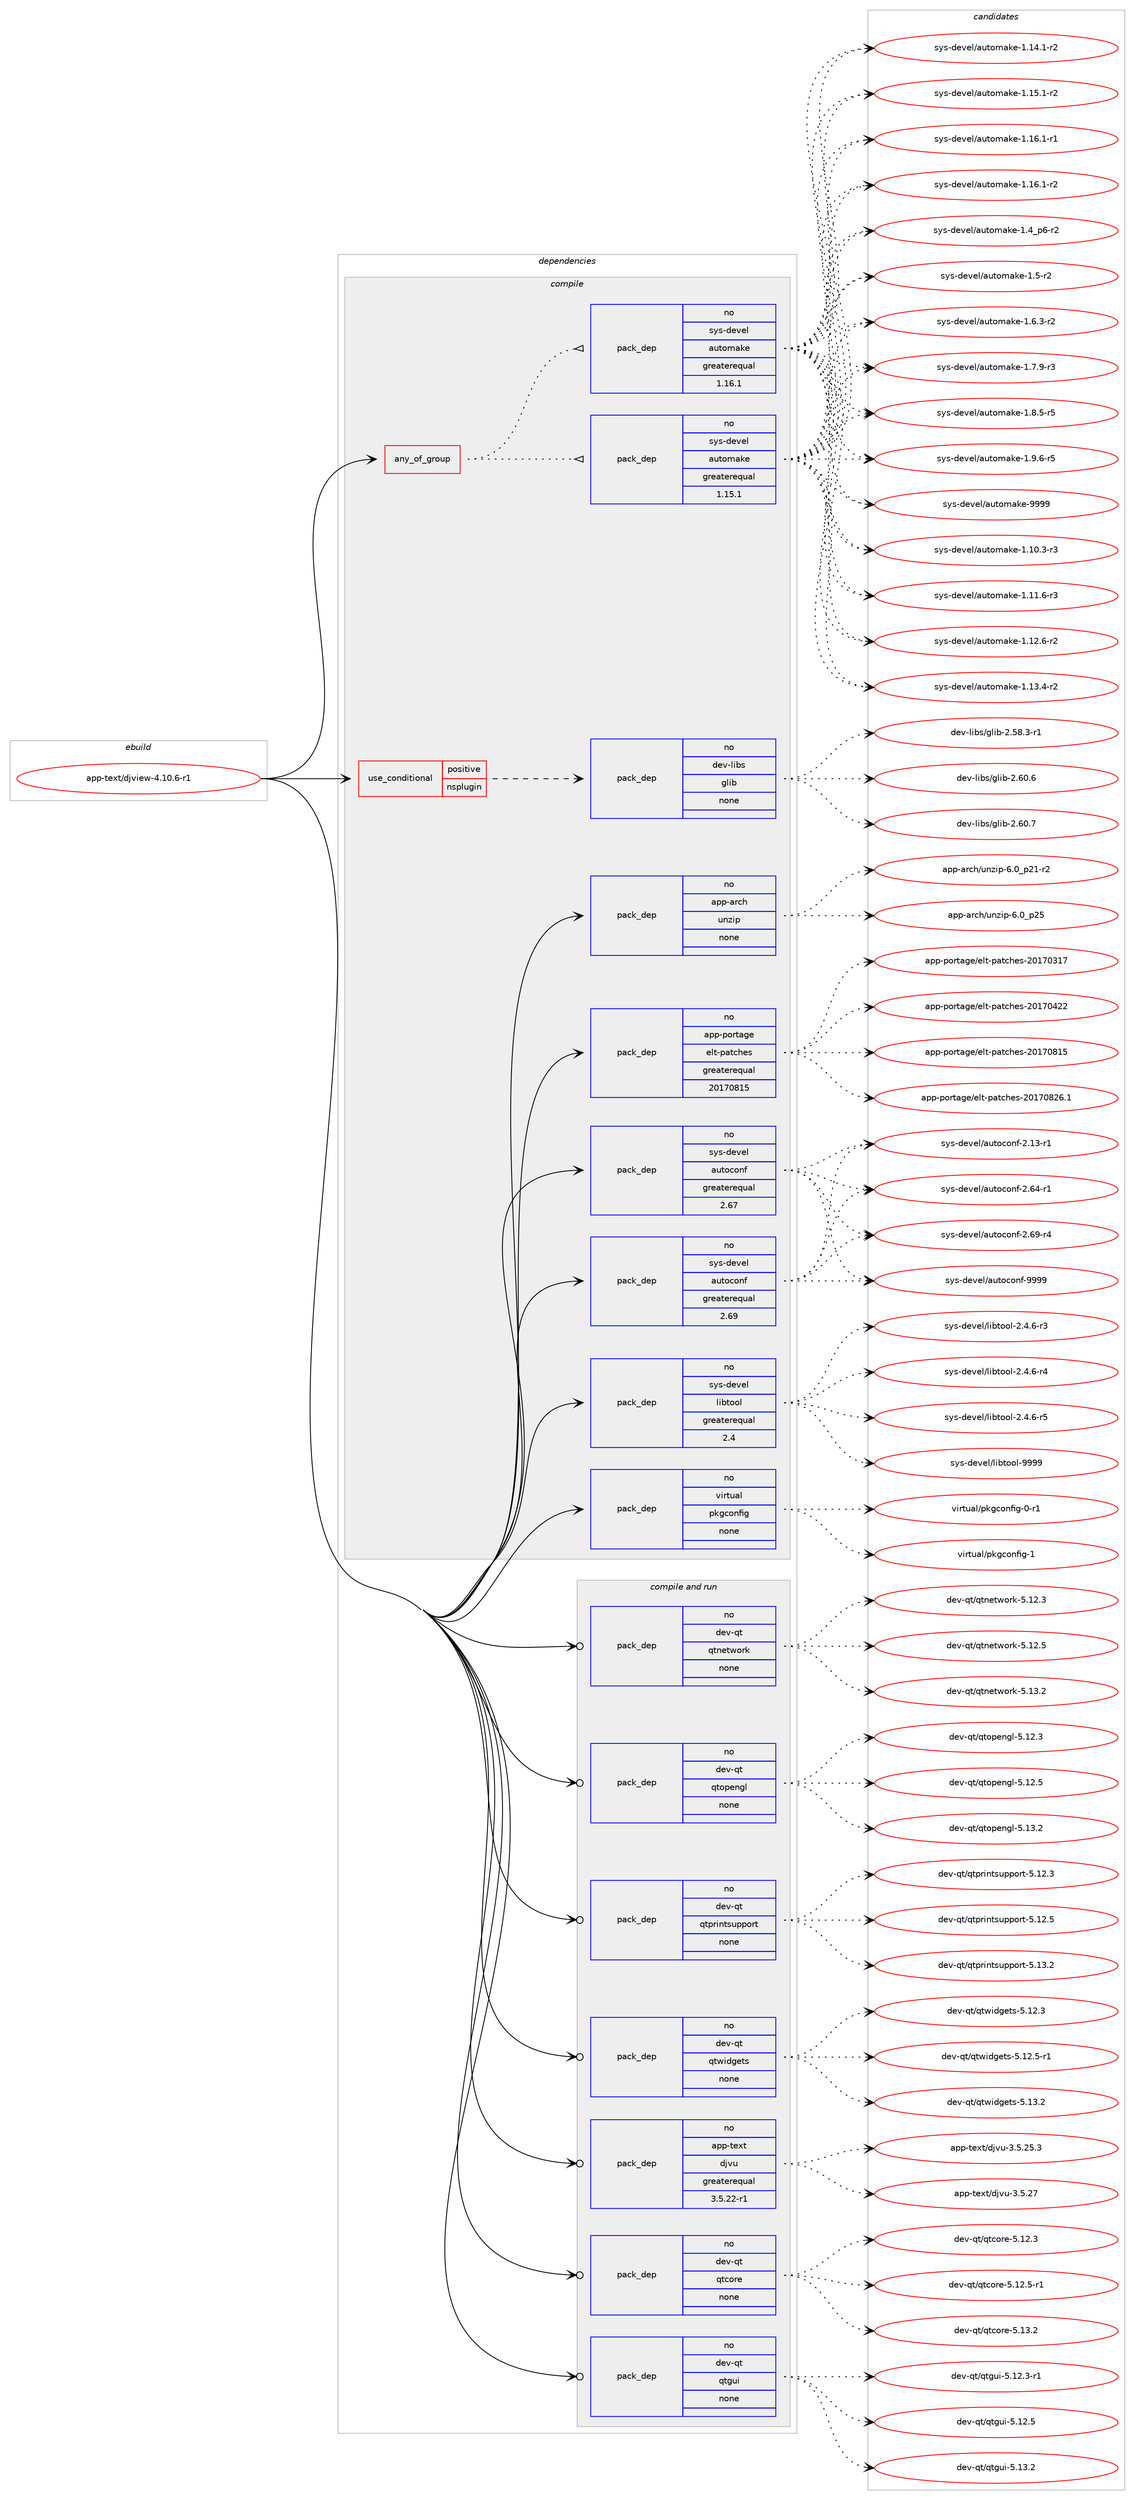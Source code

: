 digraph prolog {

# *************
# Graph options
# *************

newrank=true;
concentrate=true;
compound=true;
graph [rankdir=LR,fontname=Helvetica,fontsize=10,ranksep=1.5];#, ranksep=2.5, nodesep=0.2];
edge  [arrowhead=vee];
node  [fontname=Helvetica,fontsize=10];

# **********
# The ebuild
# **********

subgraph cluster_leftcol {
color=gray;
rank=same;
label=<<i>ebuild</i>>;
id [label="app-text/djview-4.10.6-r1", color=red, width=4, href="../app-text/djview-4.10.6-r1.svg"];
}

# ****************
# The dependencies
# ****************

subgraph cluster_midcol {
color=gray;
label=<<i>dependencies</i>>;
subgraph cluster_compile {
fillcolor="#eeeeee";
style=filled;
label=<<i>compile</i>>;
subgraph any8860 {
dependency508158 [label=<<TABLE BORDER="0" CELLBORDER="1" CELLSPACING="0" CELLPADDING="4"><TR><TD CELLPADDING="10">any_of_group</TD></TR></TABLE>>, shape=none, color=red];subgraph pack377732 {
dependency508159 [label=<<TABLE BORDER="0" CELLBORDER="1" CELLSPACING="0" CELLPADDING="4" WIDTH="220"><TR><TD ROWSPAN="6" CELLPADDING="30">pack_dep</TD></TR><TR><TD WIDTH="110">no</TD></TR><TR><TD>sys-devel</TD></TR><TR><TD>automake</TD></TR><TR><TD>greaterequal</TD></TR><TR><TD>1.16.1</TD></TR></TABLE>>, shape=none, color=blue];
}
dependency508158:e -> dependency508159:w [weight=20,style="dotted",arrowhead="oinv"];
subgraph pack377733 {
dependency508160 [label=<<TABLE BORDER="0" CELLBORDER="1" CELLSPACING="0" CELLPADDING="4" WIDTH="220"><TR><TD ROWSPAN="6" CELLPADDING="30">pack_dep</TD></TR><TR><TD WIDTH="110">no</TD></TR><TR><TD>sys-devel</TD></TR><TR><TD>automake</TD></TR><TR><TD>greaterequal</TD></TR><TR><TD>1.15.1</TD></TR></TABLE>>, shape=none, color=blue];
}
dependency508158:e -> dependency508160:w [weight=20,style="dotted",arrowhead="oinv"];
}
id:e -> dependency508158:w [weight=20,style="solid",arrowhead="vee"];
subgraph cond121242 {
dependency508161 [label=<<TABLE BORDER="0" CELLBORDER="1" CELLSPACING="0" CELLPADDING="4"><TR><TD ROWSPAN="3" CELLPADDING="10">use_conditional</TD></TR><TR><TD>positive</TD></TR><TR><TD>nsplugin</TD></TR></TABLE>>, shape=none, color=red];
subgraph pack377734 {
dependency508162 [label=<<TABLE BORDER="0" CELLBORDER="1" CELLSPACING="0" CELLPADDING="4" WIDTH="220"><TR><TD ROWSPAN="6" CELLPADDING="30">pack_dep</TD></TR><TR><TD WIDTH="110">no</TD></TR><TR><TD>dev-libs</TD></TR><TR><TD>glib</TD></TR><TR><TD>none</TD></TR><TR><TD></TD></TR></TABLE>>, shape=none, color=blue];
}
dependency508161:e -> dependency508162:w [weight=20,style="dashed",arrowhead="vee"];
}
id:e -> dependency508161:w [weight=20,style="solid",arrowhead="vee"];
subgraph pack377735 {
dependency508163 [label=<<TABLE BORDER="0" CELLBORDER="1" CELLSPACING="0" CELLPADDING="4" WIDTH="220"><TR><TD ROWSPAN="6" CELLPADDING="30">pack_dep</TD></TR><TR><TD WIDTH="110">no</TD></TR><TR><TD>app-arch</TD></TR><TR><TD>unzip</TD></TR><TR><TD>none</TD></TR><TR><TD></TD></TR></TABLE>>, shape=none, color=blue];
}
id:e -> dependency508163:w [weight=20,style="solid",arrowhead="vee"];
subgraph pack377736 {
dependency508164 [label=<<TABLE BORDER="0" CELLBORDER="1" CELLSPACING="0" CELLPADDING="4" WIDTH="220"><TR><TD ROWSPAN="6" CELLPADDING="30">pack_dep</TD></TR><TR><TD WIDTH="110">no</TD></TR><TR><TD>app-portage</TD></TR><TR><TD>elt-patches</TD></TR><TR><TD>greaterequal</TD></TR><TR><TD>20170815</TD></TR></TABLE>>, shape=none, color=blue];
}
id:e -> dependency508164:w [weight=20,style="solid",arrowhead="vee"];
subgraph pack377737 {
dependency508165 [label=<<TABLE BORDER="0" CELLBORDER="1" CELLSPACING="0" CELLPADDING="4" WIDTH="220"><TR><TD ROWSPAN="6" CELLPADDING="30">pack_dep</TD></TR><TR><TD WIDTH="110">no</TD></TR><TR><TD>sys-devel</TD></TR><TR><TD>autoconf</TD></TR><TR><TD>greaterequal</TD></TR><TR><TD>2.67</TD></TR></TABLE>>, shape=none, color=blue];
}
id:e -> dependency508165:w [weight=20,style="solid",arrowhead="vee"];
subgraph pack377738 {
dependency508166 [label=<<TABLE BORDER="0" CELLBORDER="1" CELLSPACING="0" CELLPADDING="4" WIDTH="220"><TR><TD ROWSPAN="6" CELLPADDING="30">pack_dep</TD></TR><TR><TD WIDTH="110">no</TD></TR><TR><TD>sys-devel</TD></TR><TR><TD>autoconf</TD></TR><TR><TD>greaterequal</TD></TR><TR><TD>2.69</TD></TR></TABLE>>, shape=none, color=blue];
}
id:e -> dependency508166:w [weight=20,style="solid",arrowhead="vee"];
subgraph pack377739 {
dependency508167 [label=<<TABLE BORDER="0" CELLBORDER="1" CELLSPACING="0" CELLPADDING="4" WIDTH="220"><TR><TD ROWSPAN="6" CELLPADDING="30">pack_dep</TD></TR><TR><TD WIDTH="110">no</TD></TR><TR><TD>sys-devel</TD></TR><TR><TD>libtool</TD></TR><TR><TD>greaterequal</TD></TR><TR><TD>2.4</TD></TR></TABLE>>, shape=none, color=blue];
}
id:e -> dependency508167:w [weight=20,style="solid",arrowhead="vee"];
subgraph pack377740 {
dependency508168 [label=<<TABLE BORDER="0" CELLBORDER="1" CELLSPACING="0" CELLPADDING="4" WIDTH="220"><TR><TD ROWSPAN="6" CELLPADDING="30">pack_dep</TD></TR><TR><TD WIDTH="110">no</TD></TR><TR><TD>virtual</TD></TR><TR><TD>pkgconfig</TD></TR><TR><TD>none</TD></TR><TR><TD></TD></TR></TABLE>>, shape=none, color=blue];
}
id:e -> dependency508168:w [weight=20,style="solid",arrowhead="vee"];
}
subgraph cluster_compileandrun {
fillcolor="#eeeeee";
style=filled;
label=<<i>compile and run</i>>;
subgraph pack377741 {
dependency508169 [label=<<TABLE BORDER="0" CELLBORDER="1" CELLSPACING="0" CELLPADDING="4" WIDTH="220"><TR><TD ROWSPAN="6" CELLPADDING="30">pack_dep</TD></TR><TR><TD WIDTH="110">no</TD></TR><TR><TD>app-text</TD></TR><TR><TD>djvu</TD></TR><TR><TD>greaterequal</TD></TR><TR><TD>3.5.22-r1</TD></TR></TABLE>>, shape=none, color=blue];
}
id:e -> dependency508169:w [weight=20,style="solid",arrowhead="odotvee"];
subgraph pack377742 {
dependency508170 [label=<<TABLE BORDER="0" CELLBORDER="1" CELLSPACING="0" CELLPADDING="4" WIDTH="220"><TR><TD ROWSPAN="6" CELLPADDING="30">pack_dep</TD></TR><TR><TD WIDTH="110">no</TD></TR><TR><TD>dev-qt</TD></TR><TR><TD>qtcore</TD></TR><TR><TD>none</TD></TR><TR><TD></TD></TR></TABLE>>, shape=none, color=blue];
}
id:e -> dependency508170:w [weight=20,style="solid",arrowhead="odotvee"];
subgraph pack377743 {
dependency508171 [label=<<TABLE BORDER="0" CELLBORDER="1" CELLSPACING="0" CELLPADDING="4" WIDTH="220"><TR><TD ROWSPAN="6" CELLPADDING="30">pack_dep</TD></TR><TR><TD WIDTH="110">no</TD></TR><TR><TD>dev-qt</TD></TR><TR><TD>qtgui</TD></TR><TR><TD>none</TD></TR><TR><TD></TD></TR></TABLE>>, shape=none, color=blue];
}
id:e -> dependency508171:w [weight=20,style="solid",arrowhead="odotvee"];
subgraph pack377744 {
dependency508172 [label=<<TABLE BORDER="0" CELLBORDER="1" CELLSPACING="0" CELLPADDING="4" WIDTH="220"><TR><TD ROWSPAN="6" CELLPADDING="30">pack_dep</TD></TR><TR><TD WIDTH="110">no</TD></TR><TR><TD>dev-qt</TD></TR><TR><TD>qtnetwork</TD></TR><TR><TD>none</TD></TR><TR><TD></TD></TR></TABLE>>, shape=none, color=blue];
}
id:e -> dependency508172:w [weight=20,style="solid",arrowhead="odotvee"];
subgraph pack377745 {
dependency508173 [label=<<TABLE BORDER="0" CELLBORDER="1" CELLSPACING="0" CELLPADDING="4" WIDTH="220"><TR><TD ROWSPAN="6" CELLPADDING="30">pack_dep</TD></TR><TR><TD WIDTH="110">no</TD></TR><TR><TD>dev-qt</TD></TR><TR><TD>qtopengl</TD></TR><TR><TD>none</TD></TR><TR><TD></TD></TR></TABLE>>, shape=none, color=blue];
}
id:e -> dependency508173:w [weight=20,style="solid",arrowhead="odotvee"];
subgraph pack377746 {
dependency508174 [label=<<TABLE BORDER="0" CELLBORDER="1" CELLSPACING="0" CELLPADDING="4" WIDTH="220"><TR><TD ROWSPAN="6" CELLPADDING="30">pack_dep</TD></TR><TR><TD WIDTH="110">no</TD></TR><TR><TD>dev-qt</TD></TR><TR><TD>qtprintsupport</TD></TR><TR><TD>none</TD></TR><TR><TD></TD></TR></TABLE>>, shape=none, color=blue];
}
id:e -> dependency508174:w [weight=20,style="solid",arrowhead="odotvee"];
subgraph pack377747 {
dependency508175 [label=<<TABLE BORDER="0" CELLBORDER="1" CELLSPACING="0" CELLPADDING="4" WIDTH="220"><TR><TD ROWSPAN="6" CELLPADDING="30">pack_dep</TD></TR><TR><TD WIDTH="110">no</TD></TR><TR><TD>dev-qt</TD></TR><TR><TD>qtwidgets</TD></TR><TR><TD>none</TD></TR><TR><TD></TD></TR></TABLE>>, shape=none, color=blue];
}
id:e -> dependency508175:w [weight=20,style="solid",arrowhead="odotvee"];
}
subgraph cluster_run {
fillcolor="#eeeeee";
style=filled;
label=<<i>run</i>>;
}
}

# **************
# The candidates
# **************

subgraph cluster_choices {
rank=same;
color=gray;
label=<<i>candidates</i>>;

subgraph choice377732 {
color=black;
nodesep=1;
choice11512111545100101118101108479711711611110997107101454946494846514511451 [label="sys-devel/automake-1.10.3-r3", color=red, width=4,href="../sys-devel/automake-1.10.3-r3.svg"];
choice11512111545100101118101108479711711611110997107101454946494946544511451 [label="sys-devel/automake-1.11.6-r3", color=red, width=4,href="../sys-devel/automake-1.11.6-r3.svg"];
choice11512111545100101118101108479711711611110997107101454946495046544511450 [label="sys-devel/automake-1.12.6-r2", color=red, width=4,href="../sys-devel/automake-1.12.6-r2.svg"];
choice11512111545100101118101108479711711611110997107101454946495146524511450 [label="sys-devel/automake-1.13.4-r2", color=red, width=4,href="../sys-devel/automake-1.13.4-r2.svg"];
choice11512111545100101118101108479711711611110997107101454946495246494511450 [label="sys-devel/automake-1.14.1-r2", color=red, width=4,href="../sys-devel/automake-1.14.1-r2.svg"];
choice11512111545100101118101108479711711611110997107101454946495346494511450 [label="sys-devel/automake-1.15.1-r2", color=red, width=4,href="../sys-devel/automake-1.15.1-r2.svg"];
choice11512111545100101118101108479711711611110997107101454946495446494511449 [label="sys-devel/automake-1.16.1-r1", color=red, width=4,href="../sys-devel/automake-1.16.1-r1.svg"];
choice11512111545100101118101108479711711611110997107101454946495446494511450 [label="sys-devel/automake-1.16.1-r2", color=red, width=4,href="../sys-devel/automake-1.16.1-r2.svg"];
choice115121115451001011181011084797117116111109971071014549465295112544511450 [label="sys-devel/automake-1.4_p6-r2", color=red, width=4,href="../sys-devel/automake-1.4_p6-r2.svg"];
choice11512111545100101118101108479711711611110997107101454946534511450 [label="sys-devel/automake-1.5-r2", color=red, width=4,href="../sys-devel/automake-1.5-r2.svg"];
choice115121115451001011181011084797117116111109971071014549465446514511450 [label="sys-devel/automake-1.6.3-r2", color=red, width=4,href="../sys-devel/automake-1.6.3-r2.svg"];
choice115121115451001011181011084797117116111109971071014549465546574511451 [label="sys-devel/automake-1.7.9-r3", color=red, width=4,href="../sys-devel/automake-1.7.9-r3.svg"];
choice115121115451001011181011084797117116111109971071014549465646534511453 [label="sys-devel/automake-1.8.5-r5", color=red, width=4,href="../sys-devel/automake-1.8.5-r5.svg"];
choice115121115451001011181011084797117116111109971071014549465746544511453 [label="sys-devel/automake-1.9.6-r5", color=red, width=4,href="../sys-devel/automake-1.9.6-r5.svg"];
choice115121115451001011181011084797117116111109971071014557575757 [label="sys-devel/automake-9999", color=red, width=4,href="../sys-devel/automake-9999.svg"];
dependency508159:e -> choice11512111545100101118101108479711711611110997107101454946494846514511451:w [style=dotted,weight="100"];
dependency508159:e -> choice11512111545100101118101108479711711611110997107101454946494946544511451:w [style=dotted,weight="100"];
dependency508159:e -> choice11512111545100101118101108479711711611110997107101454946495046544511450:w [style=dotted,weight="100"];
dependency508159:e -> choice11512111545100101118101108479711711611110997107101454946495146524511450:w [style=dotted,weight="100"];
dependency508159:e -> choice11512111545100101118101108479711711611110997107101454946495246494511450:w [style=dotted,weight="100"];
dependency508159:e -> choice11512111545100101118101108479711711611110997107101454946495346494511450:w [style=dotted,weight="100"];
dependency508159:e -> choice11512111545100101118101108479711711611110997107101454946495446494511449:w [style=dotted,weight="100"];
dependency508159:e -> choice11512111545100101118101108479711711611110997107101454946495446494511450:w [style=dotted,weight="100"];
dependency508159:e -> choice115121115451001011181011084797117116111109971071014549465295112544511450:w [style=dotted,weight="100"];
dependency508159:e -> choice11512111545100101118101108479711711611110997107101454946534511450:w [style=dotted,weight="100"];
dependency508159:e -> choice115121115451001011181011084797117116111109971071014549465446514511450:w [style=dotted,weight="100"];
dependency508159:e -> choice115121115451001011181011084797117116111109971071014549465546574511451:w [style=dotted,weight="100"];
dependency508159:e -> choice115121115451001011181011084797117116111109971071014549465646534511453:w [style=dotted,weight="100"];
dependency508159:e -> choice115121115451001011181011084797117116111109971071014549465746544511453:w [style=dotted,weight="100"];
dependency508159:e -> choice115121115451001011181011084797117116111109971071014557575757:w [style=dotted,weight="100"];
}
subgraph choice377733 {
color=black;
nodesep=1;
choice11512111545100101118101108479711711611110997107101454946494846514511451 [label="sys-devel/automake-1.10.3-r3", color=red, width=4,href="../sys-devel/automake-1.10.3-r3.svg"];
choice11512111545100101118101108479711711611110997107101454946494946544511451 [label="sys-devel/automake-1.11.6-r3", color=red, width=4,href="../sys-devel/automake-1.11.6-r3.svg"];
choice11512111545100101118101108479711711611110997107101454946495046544511450 [label="sys-devel/automake-1.12.6-r2", color=red, width=4,href="../sys-devel/automake-1.12.6-r2.svg"];
choice11512111545100101118101108479711711611110997107101454946495146524511450 [label="sys-devel/automake-1.13.4-r2", color=red, width=4,href="../sys-devel/automake-1.13.4-r2.svg"];
choice11512111545100101118101108479711711611110997107101454946495246494511450 [label="sys-devel/automake-1.14.1-r2", color=red, width=4,href="../sys-devel/automake-1.14.1-r2.svg"];
choice11512111545100101118101108479711711611110997107101454946495346494511450 [label="sys-devel/automake-1.15.1-r2", color=red, width=4,href="../sys-devel/automake-1.15.1-r2.svg"];
choice11512111545100101118101108479711711611110997107101454946495446494511449 [label="sys-devel/automake-1.16.1-r1", color=red, width=4,href="../sys-devel/automake-1.16.1-r1.svg"];
choice11512111545100101118101108479711711611110997107101454946495446494511450 [label="sys-devel/automake-1.16.1-r2", color=red, width=4,href="../sys-devel/automake-1.16.1-r2.svg"];
choice115121115451001011181011084797117116111109971071014549465295112544511450 [label="sys-devel/automake-1.4_p6-r2", color=red, width=4,href="../sys-devel/automake-1.4_p6-r2.svg"];
choice11512111545100101118101108479711711611110997107101454946534511450 [label="sys-devel/automake-1.5-r2", color=red, width=4,href="../sys-devel/automake-1.5-r2.svg"];
choice115121115451001011181011084797117116111109971071014549465446514511450 [label="sys-devel/automake-1.6.3-r2", color=red, width=4,href="../sys-devel/automake-1.6.3-r2.svg"];
choice115121115451001011181011084797117116111109971071014549465546574511451 [label="sys-devel/automake-1.7.9-r3", color=red, width=4,href="../sys-devel/automake-1.7.9-r3.svg"];
choice115121115451001011181011084797117116111109971071014549465646534511453 [label="sys-devel/automake-1.8.5-r5", color=red, width=4,href="../sys-devel/automake-1.8.5-r5.svg"];
choice115121115451001011181011084797117116111109971071014549465746544511453 [label="sys-devel/automake-1.9.6-r5", color=red, width=4,href="../sys-devel/automake-1.9.6-r5.svg"];
choice115121115451001011181011084797117116111109971071014557575757 [label="sys-devel/automake-9999", color=red, width=4,href="../sys-devel/automake-9999.svg"];
dependency508160:e -> choice11512111545100101118101108479711711611110997107101454946494846514511451:w [style=dotted,weight="100"];
dependency508160:e -> choice11512111545100101118101108479711711611110997107101454946494946544511451:w [style=dotted,weight="100"];
dependency508160:e -> choice11512111545100101118101108479711711611110997107101454946495046544511450:w [style=dotted,weight="100"];
dependency508160:e -> choice11512111545100101118101108479711711611110997107101454946495146524511450:w [style=dotted,weight="100"];
dependency508160:e -> choice11512111545100101118101108479711711611110997107101454946495246494511450:w [style=dotted,weight="100"];
dependency508160:e -> choice11512111545100101118101108479711711611110997107101454946495346494511450:w [style=dotted,weight="100"];
dependency508160:e -> choice11512111545100101118101108479711711611110997107101454946495446494511449:w [style=dotted,weight="100"];
dependency508160:e -> choice11512111545100101118101108479711711611110997107101454946495446494511450:w [style=dotted,weight="100"];
dependency508160:e -> choice115121115451001011181011084797117116111109971071014549465295112544511450:w [style=dotted,weight="100"];
dependency508160:e -> choice11512111545100101118101108479711711611110997107101454946534511450:w [style=dotted,weight="100"];
dependency508160:e -> choice115121115451001011181011084797117116111109971071014549465446514511450:w [style=dotted,weight="100"];
dependency508160:e -> choice115121115451001011181011084797117116111109971071014549465546574511451:w [style=dotted,weight="100"];
dependency508160:e -> choice115121115451001011181011084797117116111109971071014549465646534511453:w [style=dotted,weight="100"];
dependency508160:e -> choice115121115451001011181011084797117116111109971071014549465746544511453:w [style=dotted,weight="100"];
dependency508160:e -> choice115121115451001011181011084797117116111109971071014557575757:w [style=dotted,weight="100"];
}
subgraph choice377734 {
color=black;
nodesep=1;
choice10010111845108105981154710310810598455046535646514511449 [label="dev-libs/glib-2.58.3-r1", color=red, width=4,href="../dev-libs/glib-2.58.3-r1.svg"];
choice1001011184510810598115471031081059845504654484654 [label="dev-libs/glib-2.60.6", color=red, width=4,href="../dev-libs/glib-2.60.6.svg"];
choice1001011184510810598115471031081059845504654484655 [label="dev-libs/glib-2.60.7", color=red, width=4,href="../dev-libs/glib-2.60.7.svg"];
dependency508162:e -> choice10010111845108105981154710310810598455046535646514511449:w [style=dotted,weight="100"];
dependency508162:e -> choice1001011184510810598115471031081059845504654484654:w [style=dotted,weight="100"];
dependency508162:e -> choice1001011184510810598115471031081059845504654484655:w [style=dotted,weight="100"];
}
subgraph choice377735 {
color=black;
nodesep=1;
choice9711211245971149910447117110122105112455446489511250494511450 [label="app-arch/unzip-6.0_p21-r2", color=red, width=4,href="../app-arch/unzip-6.0_p21-r2.svg"];
choice971121124597114991044711711012210511245544648951125053 [label="app-arch/unzip-6.0_p25", color=red, width=4,href="../app-arch/unzip-6.0_p25.svg"];
dependency508163:e -> choice9711211245971149910447117110122105112455446489511250494511450:w [style=dotted,weight="100"];
dependency508163:e -> choice971121124597114991044711711012210511245544648951125053:w [style=dotted,weight="100"];
}
subgraph choice377736 {
color=black;
nodesep=1;
choice97112112451121111141169710310147101108116451129711699104101115455048495548514955 [label="app-portage/elt-patches-20170317", color=red, width=4,href="../app-portage/elt-patches-20170317.svg"];
choice97112112451121111141169710310147101108116451129711699104101115455048495548525050 [label="app-portage/elt-patches-20170422", color=red, width=4,href="../app-portage/elt-patches-20170422.svg"];
choice97112112451121111141169710310147101108116451129711699104101115455048495548564953 [label="app-portage/elt-patches-20170815", color=red, width=4,href="../app-portage/elt-patches-20170815.svg"];
choice971121124511211111411697103101471011081164511297116991041011154550484955485650544649 [label="app-portage/elt-patches-20170826.1", color=red, width=4,href="../app-portage/elt-patches-20170826.1.svg"];
dependency508164:e -> choice97112112451121111141169710310147101108116451129711699104101115455048495548514955:w [style=dotted,weight="100"];
dependency508164:e -> choice97112112451121111141169710310147101108116451129711699104101115455048495548525050:w [style=dotted,weight="100"];
dependency508164:e -> choice97112112451121111141169710310147101108116451129711699104101115455048495548564953:w [style=dotted,weight="100"];
dependency508164:e -> choice971121124511211111411697103101471011081164511297116991041011154550484955485650544649:w [style=dotted,weight="100"];
}
subgraph choice377737 {
color=black;
nodesep=1;
choice1151211154510010111810110847971171161119911111010245504649514511449 [label="sys-devel/autoconf-2.13-r1", color=red, width=4,href="../sys-devel/autoconf-2.13-r1.svg"];
choice1151211154510010111810110847971171161119911111010245504654524511449 [label="sys-devel/autoconf-2.64-r1", color=red, width=4,href="../sys-devel/autoconf-2.64-r1.svg"];
choice1151211154510010111810110847971171161119911111010245504654574511452 [label="sys-devel/autoconf-2.69-r4", color=red, width=4,href="../sys-devel/autoconf-2.69-r4.svg"];
choice115121115451001011181011084797117116111991111101024557575757 [label="sys-devel/autoconf-9999", color=red, width=4,href="../sys-devel/autoconf-9999.svg"];
dependency508165:e -> choice1151211154510010111810110847971171161119911111010245504649514511449:w [style=dotted,weight="100"];
dependency508165:e -> choice1151211154510010111810110847971171161119911111010245504654524511449:w [style=dotted,weight="100"];
dependency508165:e -> choice1151211154510010111810110847971171161119911111010245504654574511452:w [style=dotted,weight="100"];
dependency508165:e -> choice115121115451001011181011084797117116111991111101024557575757:w [style=dotted,weight="100"];
}
subgraph choice377738 {
color=black;
nodesep=1;
choice1151211154510010111810110847971171161119911111010245504649514511449 [label="sys-devel/autoconf-2.13-r1", color=red, width=4,href="../sys-devel/autoconf-2.13-r1.svg"];
choice1151211154510010111810110847971171161119911111010245504654524511449 [label="sys-devel/autoconf-2.64-r1", color=red, width=4,href="../sys-devel/autoconf-2.64-r1.svg"];
choice1151211154510010111810110847971171161119911111010245504654574511452 [label="sys-devel/autoconf-2.69-r4", color=red, width=4,href="../sys-devel/autoconf-2.69-r4.svg"];
choice115121115451001011181011084797117116111991111101024557575757 [label="sys-devel/autoconf-9999", color=red, width=4,href="../sys-devel/autoconf-9999.svg"];
dependency508166:e -> choice1151211154510010111810110847971171161119911111010245504649514511449:w [style=dotted,weight="100"];
dependency508166:e -> choice1151211154510010111810110847971171161119911111010245504654524511449:w [style=dotted,weight="100"];
dependency508166:e -> choice1151211154510010111810110847971171161119911111010245504654574511452:w [style=dotted,weight="100"];
dependency508166:e -> choice115121115451001011181011084797117116111991111101024557575757:w [style=dotted,weight="100"];
}
subgraph choice377739 {
color=black;
nodesep=1;
choice1151211154510010111810110847108105981161111111084550465246544511451 [label="sys-devel/libtool-2.4.6-r3", color=red, width=4,href="../sys-devel/libtool-2.4.6-r3.svg"];
choice1151211154510010111810110847108105981161111111084550465246544511452 [label="sys-devel/libtool-2.4.6-r4", color=red, width=4,href="../sys-devel/libtool-2.4.6-r4.svg"];
choice1151211154510010111810110847108105981161111111084550465246544511453 [label="sys-devel/libtool-2.4.6-r5", color=red, width=4,href="../sys-devel/libtool-2.4.6-r5.svg"];
choice1151211154510010111810110847108105981161111111084557575757 [label="sys-devel/libtool-9999", color=red, width=4,href="../sys-devel/libtool-9999.svg"];
dependency508167:e -> choice1151211154510010111810110847108105981161111111084550465246544511451:w [style=dotted,weight="100"];
dependency508167:e -> choice1151211154510010111810110847108105981161111111084550465246544511452:w [style=dotted,weight="100"];
dependency508167:e -> choice1151211154510010111810110847108105981161111111084550465246544511453:w [style=dotted,weight="100"];
dependency508167:e -> choice1151211154510010111810110847108105981161111111084557575757:w [style=dotted,weight="100"];
}
subgraph choice377740 {
color=black;
nodesep=1;
choice11810511411611797108471121071039911111010210510345484511449 [label="virtual/pkgconfig-0-r1", color=red, width=4,href="../virtual/pkgconfig-0-r1.svg"];
choice1181051141161179710847112107103991111101021051034549 [label="virtual/pkgconfig-1", color=red, width=4,href="../virtual/pkgconfig-1.svg"];
dependency508168:e -> choice11810511411611797108471121071039911111010210510345484511449:w [style=dotted,weight="100"];
dependency508168:e -> choice1181051141161179710847112107103991111101021051034549:w [style=dotted,weight="100"];
}
subgraph choice377741 {
color=black;
nodesep=1;
choice971121124511610112011647100106118117455146534650534651 [label="app-text/djvu-3.5.25.3", color=red, width=4,href="../app-text/djvu-3.5.25.3.svg"];
choice97112112451161011201164710010611811745514653465055 [label="app-text/djvu-3.5.27", color=red, width=4,href="../app-text/djvu-3.5.27.svg"];
dependency508169:e -> choice971121124511610112011647100106118117455146534650534651:w [style=dotted,weight="100"];
dependency508169:e -> choice97112112451161011201164710010611811745514653465055:w [style=dotted,weight="100"];
}
subgraph choice377742 {
color=black;
nodesep=1;
choice10010111845113116471131169911111410145534649504651 [label="dev-qt/qtcore-5.12.3", color=red, width=4,href="../dev-qt/qtcore-5.12.3.svg"];
choice100101118451131164711311699111114101455346495046534511449 [label="dev-qt/qtcore-5.12.5-r1", color=red, width=4,href="../dev-qt/qtcore-5.12.5-r1.svg"];
choice10010111845113116471131169911111410145534649514650 [label="dev-qt/qtcore-5.13.2", color=red, width=4,href="../dev-qt/qtcore-5.13.2.svg"];
dependency508170:e -> choice10010111845113116471131169911111410145534649504651:w [style=dotted,weight="100"];
dependency508170:e -> choice100101118451131164711311699111114101455346495046534511449:w [style=dotted,weight="100"];
dependency508170:e -> choice10010111845113116471131169911111410145534649514650:w [style=dotted,weight="100"];
}
subgraph choice377743 {
color=black;
nodesep=1;
choice1001011184511311647113116103117105455346495046514511449 [label="dev-qt/qtgui-5.12.3-r1", color=red, width=4,href="../dev-qt/qtgui-5.12.3-r1.svg"];
choice100101118451131164711311610311710545534649504653 [label="dev-qt/qtgui-5.12.5", color=red, width=4,href="../dev-qt/qtgui-5.12.5.svg"];
choice100101118451131164711311610311710545534649514650 [label="dev-qt/qtgui-5.13.2", color=red, width=4,href="../dev-qt/qtgui-5.13.2.svg"];
dependency508171:e -> choice1001011184511311647113116103117105455346495046514511449:w [style=dotted,weight="100"];
dependency508171:e -> choice100101118451131164711311610311710545534649504653:w [style=dotted,weight="100"];
dependency508171:e -> choice100101118451131164711311610311710545534649514650:w [style=dotted,weight="100"];
}
subgraph choice377744 {
color=black;
nodesep=1;
choice100101118451131164711311611010111611911111410745534649504651 [label="dev-qt/qtnetwork-5.12.3", color=red, width=4,href="../dev-qt/qtnetwork-5.12.3.svg"];
choice100101118451131164711311611010111611911111410745534649504653 [label="dev-qt/qtnetwork-5.12.5", color=red, width=4,href="../dev-qt/qtnetwork-5.12.5.svg"];
choice100101118451131164711311611010111611911111410745534649514650 [label="dev-qt/qtnetwork-5.13.2", color=red, width=4,href="../dev-qt/qtnetwork-5.13.2.svg"];
dependency508172:e -> choice100101118451131164711311611010111611911111410745534649504651:w [style=dotted,weight="100"];
dependency508172:e -> choice100101118451131164711311611010111611911111410745534649504653:w [style=dotted,weight="100"];
dependency508172:e -> choice100101118451131164711311611010111611911111410745534649514650:w [style=dotted,weight="100"];
}
subgraph choice377745 {
color=black;
nodesep=1;
choice100101118451131164711311611111210111010310845534649504651 [label="dev-qt/qtopengl-5.12.3", color=red, width=4,href="../dev-qt/qtopengl-5.12.3.svg"];
choice100101118451131164711311611111210111010310845534649504653 [label="dev-qt/qtopengl-5.12.5", color=red, width=4,href="../dev-qt/qtopengl-5.12.5.svg"];
choice100101118451131164711311611111210111010310845534649514650 [label="dev-qt/qtopengl-5.13.2", color=red, width=4,href="../dev-qt/qtopengl-5.13.2.svg"];
dependency508173:e -> choice100101118451131164711311611111210111010310845534649504651:w [style=dotted,weight="100"];
dependency508173:e -> choice100101118451131164711311611111210111010310845534649504653:w [style=dotted,weight="100"];
dependency508173:e -> choice100101118451131164711311611111210111010310845534649514650:w [style=dotted,weight="100"];
}
subgraph choice377746 {
color=black;
nodesep=1;
choice100101118451131164711311611211410511011611511711211211111411645534649504651 [label="dev-qt/qtprintsupport-5.12.3", color=red, width=4,href="../dev-qt/qtprintsupport-5.12.3.svg"];
choice100101118451131164711311611211410511011611511711211211111411645534649504653 [label="dev-qt/qtprintsupport-5.12.5", color=red, width=4,href="../dev-qt/qtprintsupport-5.12.5.svg"];
choice100101118451131164711311611211410511011611511711211211111411645534649514650 [label="dev-qt/qtprintsupport-5.13.2", color=red, width=4,href="../dev-qt/qtprintsupport-5.13.2.svg"];
dependency508174:e -> choice100101118451131164711311611211410511011611511711211211111411645534649504651:w [style=dotted,weight="100"];
dependency508174:e -> choice100101118451131164711311611211410511011611511711211211111411645534649504653:w [style=dotted,weight="100"];
dependency508174:e -> choice100101118451131164711311611211410511011611511711211211111411645534649514650:w [style=dotted,weight="100"];
}
subgraph choice377747 {
color=black;
nodesep=1;
choice100101118451131164711311611910510010310111611545534649504651 [label="dev-qt/qtwidgets-5.12.3", color=red, width=4,href="../dev-qt/qtwidgets-5.12.3.svg"];
choice1001011184511311647113116119105100103101116115455346495046534511449 [label="dev-qt/qtwidgets-5.12.5-r1", color=red, width=4,href="../dev-qt/qtwidgets-5.12.5-r1.svg"];
choice100101118451131164711311611910510010310111611545534649514650 [label="dev-qt/qtwidgets-5.13.2", color=red, width=4,href="../dev-qt/qtwidgets-5.13.2.svg"];
dependency508175:e -> choice100101118451131164711311611910510010310111611545534649504651:w [style=dotted,weight="100"];
dependency508175:e -> choice1001011184511311647113116119105100103101116115455346495046534511449:w [style=dotted,weight="100"];
dependency508175:e -> choice100101118451131164711311611910510010310111611545534649514650:w [style=dotted,weight="100"];
}
}

}
